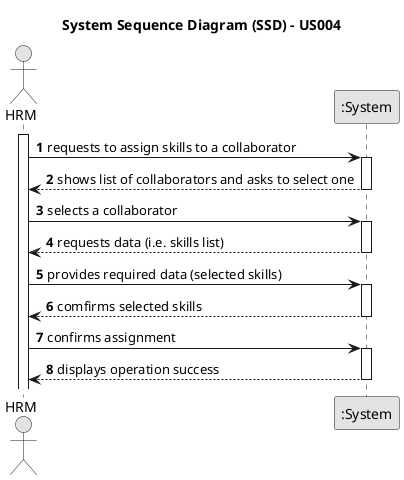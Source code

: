 @startuml
skinparam monochrome true
skinparam packageStyle rectangle
skinparam shadowing false

title System Sequence Diagram (SSD) - US004

autonumber

actor "HRM" as HRM
participant ":System" as System

activate HRM

    HRM -> System : requests to assign skills to a collaborator
    activate System

        System --> HRM : shows list of collaborators and asks to select one
    deactivate System

    HRM -> System : selects a collaborator
    activate System

        System --> HRM : requests data (i.e. skills list)
    deactivate System

    HRM -> System : provides required data (selected skills)
    activate System

        System --> HRM : comfirms selected skills
    deactivate System

    HRM -> System : confirms assignment
    activate System

        System --> HRM : displays operation success
    deactivate System
@enduml